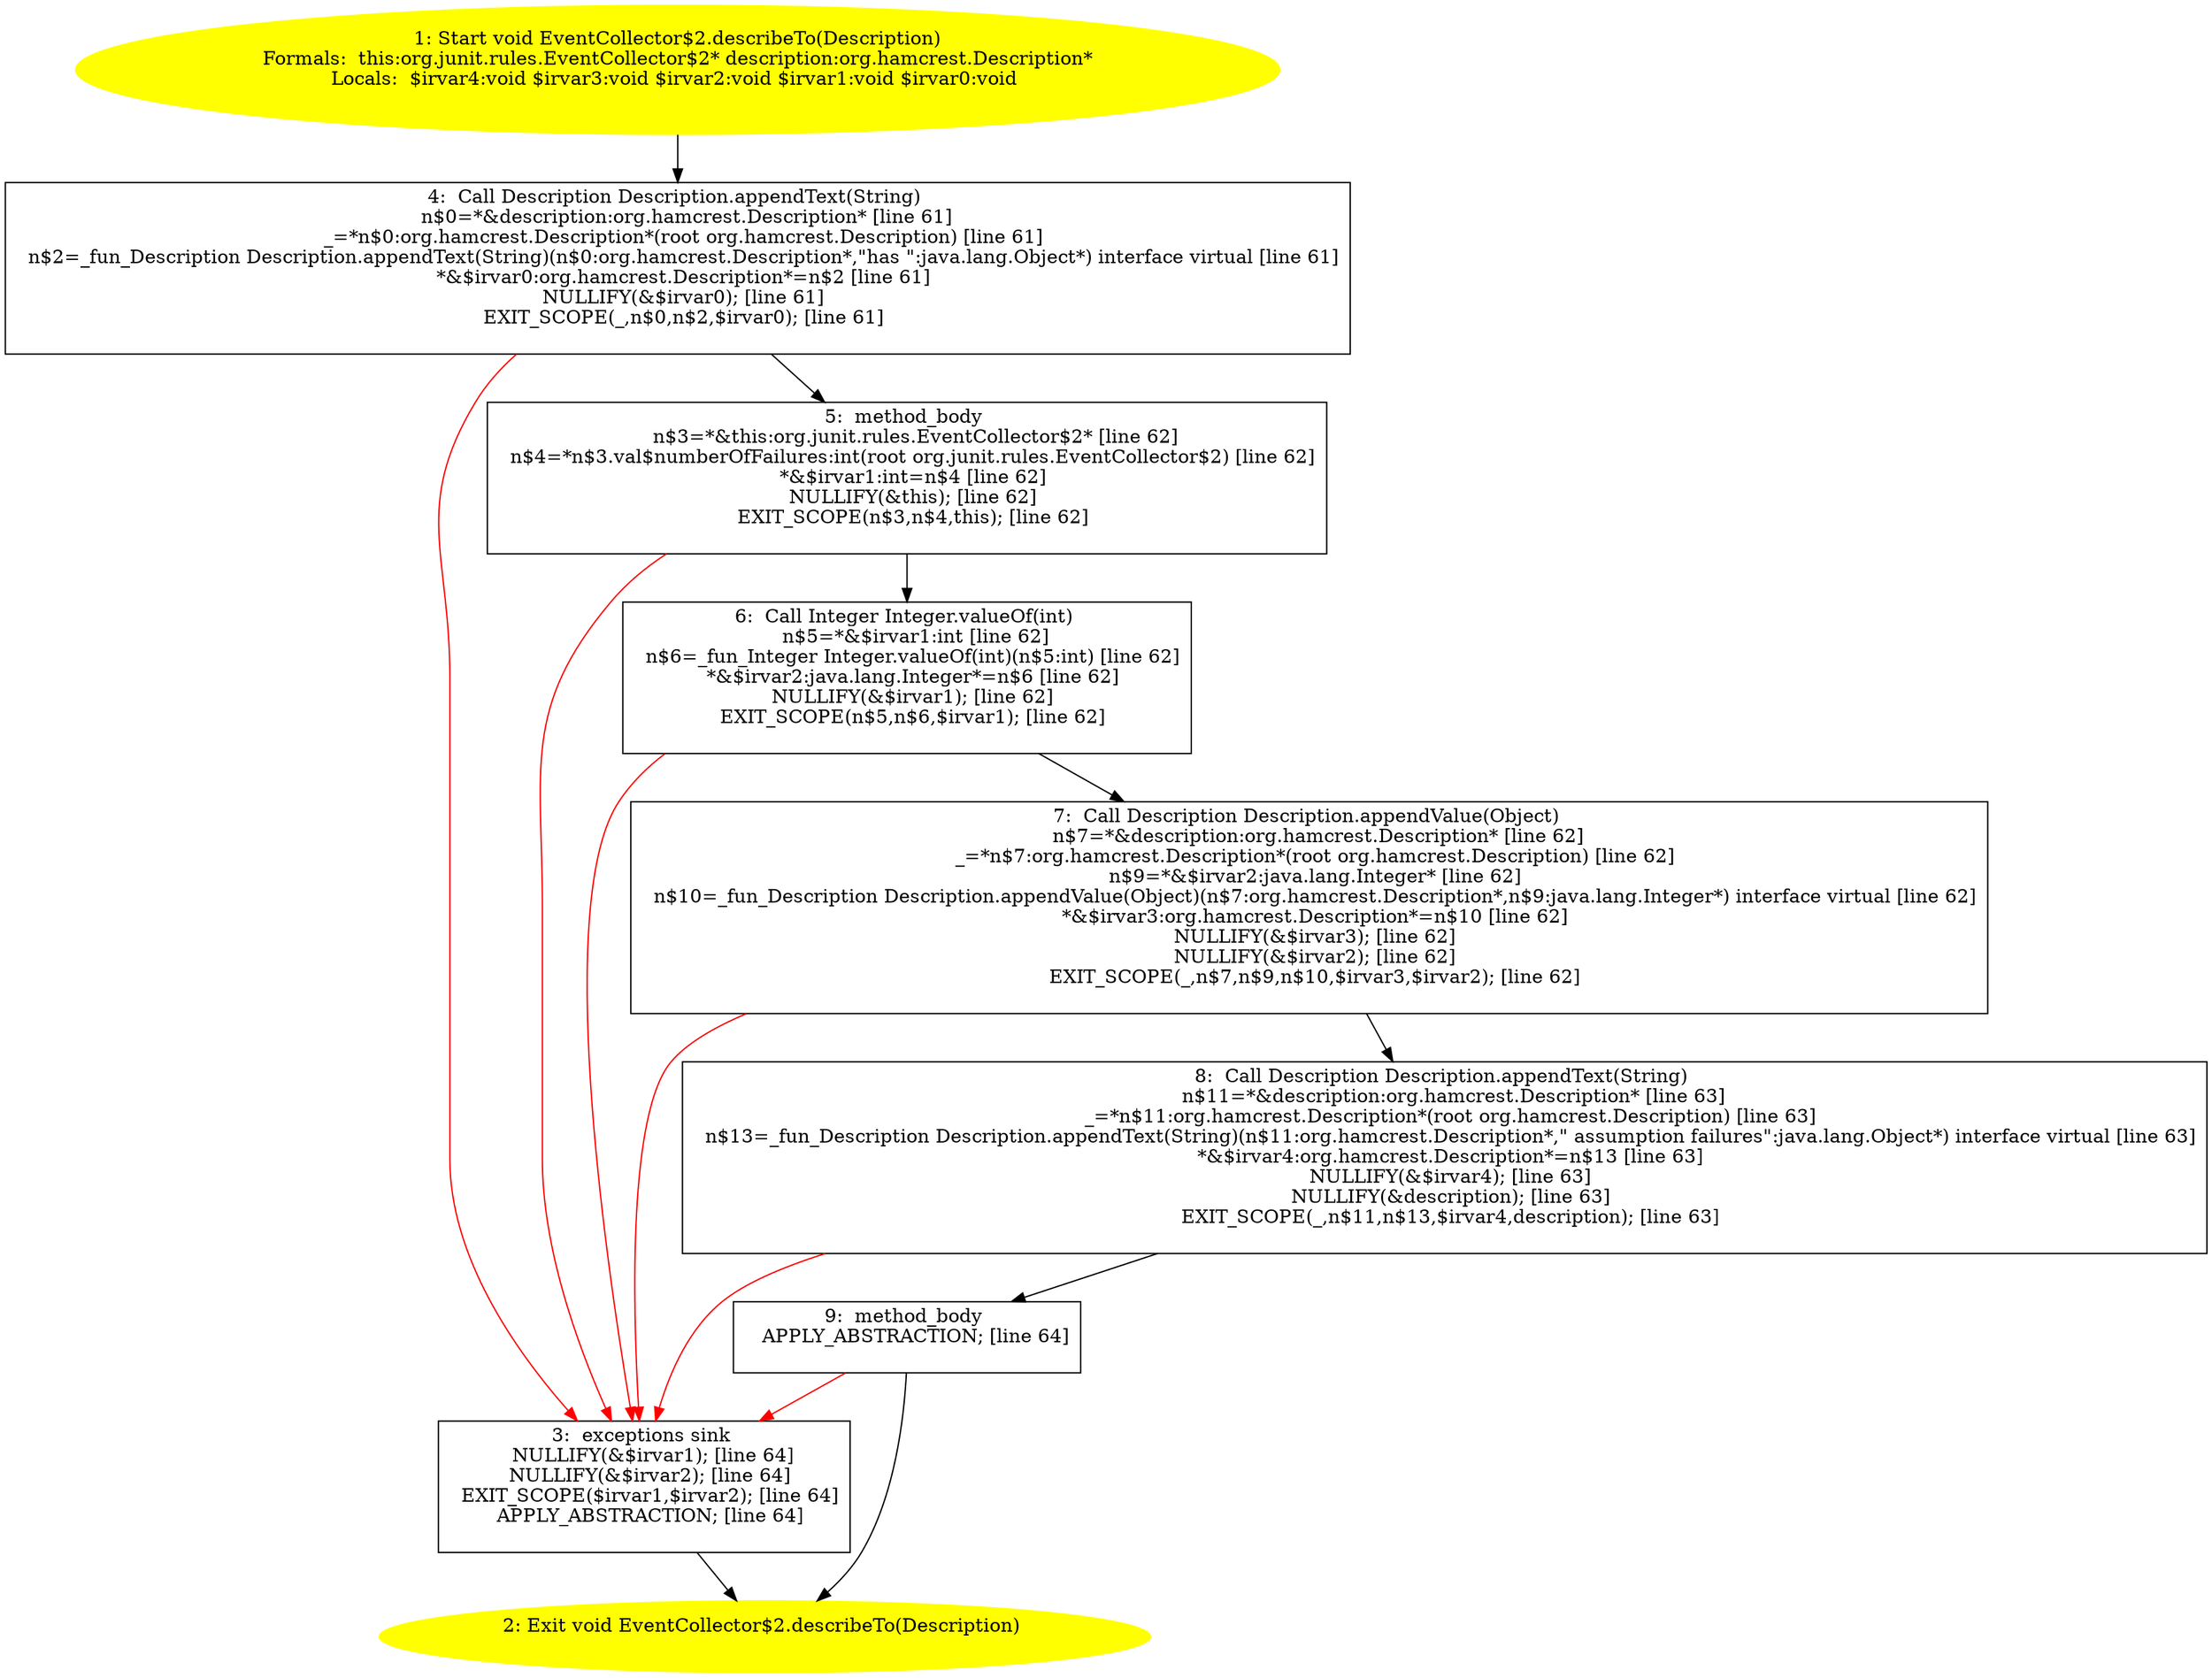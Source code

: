 /* @generated */
digraph cfg {
"org.junit.rules.EventCollector$2.describeTo(org.hamcrest.Description):void.e5a5258f6e63e72c3ff698d5c8cce613_1" [label="1: Start void EventCollector$2.describeTo(Description)\nFormals:  this:org.junit.rules.EventCollector$2* description:org.hamcrest.Description*\nLocals:  $irvar4:void $irvar3:void $irvar2:void $irvar1:void $irvar0:void \n  " color=yellow style=filled]
	

	 "org.junit.rules.EventCollector$2.describeTo(org.hamcrest.Description):void.e5a5258f6e63e72c3ff698d5c8cce613_1" -> "org.junit.rules.EventCollector$2.describeTo(org.hamcrest.Description):void.e5a5258f6e63e72c3ff698d5c8cce613_4" ;
"org.junit.rules.EventCollector$2.describeTo(org.hamcrest.Description):void.e5a5258f6e63e72c3ff698d5c8cce613_2" [label="2: Exit void EventCollector$2.describeTo(Description) \n  " color=yellow style=filled]
	

"org.junit.rules.EventCollector$2.describeTo(org.hamcrest.Description):void.e5a5258f6e63e72c3ff698d5c8cce613_3" [label="3:  exceptions sink \n   NULLIFY(&$irvar1); [line 64]\n  NULLIFY(&$irvar2); [line 64]\n  EXIT_SCOPE($irvar1,$irvar2); [line 64]\n  APPLY_ABSTRACTION; [line 64]\n " shape="box"]
	

	 "org.junit.rules.EventCollector$2.describeTo(org.hamcrest.Description):void.e5a5258f6e63e72c3ff698d5c8cce613_3" -> "org.junit.rules.EventCollector$2.describeTo(org.hamcrest.Description):void.e5a5258f6e63e72c3ff698d5c8cce613_2" ;
"org.junit.rules.EventCollector$2.describeTo(org.hamcrest.Description):void.e5a5258f6e63e72c3ff698d5c8cce613_4" [label="4:  Call Description Description.appendText(String) \n   n$0=*&description:org.hamcrest.Description* [line 61]\n  _=*n$0:org.hamcrest.Description*(root org.hamcrest.Description) [line 61]\n  n$2=_fun_Description Description.appendText(String)(n$0:org.hamcrest.Description*,\"has \":java.lang.Object*) interface virtual [line 61]\n  *&$irvar0:org.hamcrest.Description*=n$2 [line 61]\n  NULLIFY(&$irvar0); [line 61]\n  EXIT_SCOPE(_,n$0,n$2,$irvar0); [line 61]\n " shape="box"]
	

	 "org.junit.rules.EventCollector$2.describeTo(org.hamcrest.Description):void.e5a5258f6e63e72c3ff698d5c8cce613_4" -> "org.junit.rules.EventCollector$2.describeTo(org.hamcrest.Description):void.e5a5258f6e63e72c3ff698d5c8cce613_5" ;
	 "org.junit.rules.EventCollector$2.describeTo(org.hamcrest.Description):void.e5a5258f6e63e72c3ff698d5c8cce613_4" -> "org.junit.rules.EventCollector$2.describeTo(org.hamcrest.Description):void.e5a5258f6e63e72c3ff698d5c8cce613_3" [color="red" ];
"org.junit.rules.EventCollector$2.describeTo(org.hamcrest.Description):void.e5a5258f6e63e72c3ff698d5c8cce613_5" [label="5:  method_body \n   n$3=*&this:org.junit.rules.EventCollector$2* [line 62]\n  n$4=*n$3.val$numberOfFailures:int(root org.junit.rules.EventCollector$2) [line 62]\n  *&$irvar1:int=n$4 [line 62]\n  NULLIFY(&this); [line 62]\n  EXIT_SCOPE(n$3,n$4,this); [line 62]\n " shape="box"]
	

	 "org.junit.rules.EventCollector$2.describeTo(org.hamcrest.Description):void.e5a5258f6e63e72c3ff698d5c8cce613_5" -> "org.junit.rules.EventCollector$2.describeTo(org.hamcrest.Description):void.e5a5258f6e63e72c3ff698d5c8cce613_6" ;
	 "org.junit.rules.EventCollector$2.describeTo(org.hamcrest.Description):void.e5a5258f6e63e72c3ff698d5c8cce613_5" -> "org.junit.rules.EventCollector$2.describeTo(org.hamcrest.Description):void.e5a5258f6e63e72c3ff698d5c8cce613_3" [color="red" ];
"org.junit.rules.EventCollector$2.describeTo(org.hamcrest.Description):void.e5a5258f6e63e72c3ff698d5c8cce613_6" [label="6:  Call Integer Integer.valueOf(int) \n   n$5=*&$irvar1:int [line 62]\n  n$6=_fun_Integer Integer.valueOf(int)(n$5:int) [line 62]\n  *&$irvar2:java.lang.Integer*=n$6 [line 62]\n  NULLIFY(&$irvar1); [line 62]\n  EXIT_SCOPE(n$5,n$6,$irvar1); [line 62]\n " shape="box"]
	

	 "org.junit.rules.EventCollector$2.describeTo(org.hamcrest.Description):void.e5a5258f6e63e72c3ff698d5c8cce613_6" -> "org.junit.rules.EventCollector$2.describeTo(org.hamcrest.Description):void.e5a5258f6e63e72c3ff698d5c8cce613_7" ;
	 "org.junit.rules.EventCollector$2.describeTo(org.hamcrest.Description):void.e5a5258f6e63e72c3ff698d5c8cce613_6" -> "org.junit.rules.EventCollector$2.describeTo(org.hamcrest.Description):void.e5a5258f6e63e72c3ff698d5c8cce613_3" [color="red" ];
"org.junit.rules.EventCollector$2.describeTo(org.hamcrest.Description):void.e5a5258f6e63e72c3ff698d5c8cce613_7" [label="7:  Call Description Description.appendValue(Object) \n   n$7=*&description:org.hamcrest.Description* [line 62]\n  _=*n$7:org.hamcrest.Description*(root org.hamcrest.Description) [line 62]\n  n$9=*&$irvar2:java.lang.Integer* [line 62]\n  n$10=_fun_Description Description.appendValue(Object)(n$7:org.hamcrest.Description*,n$9:java.lang.Integer*) interface virtual [line 62]\n  *&$irvar3:org.hamcrest.Description*=n$10 [line 62]\n  NULLIFY(&$irvar3); [line 62]\n  NULLIFY(&$irvar2); [line 62]\n  EXIT_SCOPE(_,n$7,n$9,n$10,$irvar3,$irvar2); [line 62]\n " shape="box"]
	

	 "org.junit.rules.EventCollector$2.describeTo(org.hamcrest.Description):void.e5a5258f6e63e72c3ff698d5c8cce613_7" -> "org.junit.rules.EventCollector$2.describeTo(org.hamcrest.Description):void.e5a5258f6e63e72c3ff698d5c8cce613_8" ;
	 "org.junit.rules.EventCollector$2.describeTo(org.hamcrest.Description):void.e5a5258f6e63e72c3ff698d5c8cce613_7" -> "org.junit.rules.EventCollector$2.describeTo(org.hamcrest.Description):void.e5a5258f6e63e72c3ff698d5c8cce613_3" [color="red" ];
"org.junit.rules.EventCollector$2.describeTo(org.hamcrest.Description):void.e5a5258f6e63e72c3ff698d5c8cce613_8" [label="8:  Call Description Description.appendText(String) \n   n$11=*&description:org.hamcrest.Description* [line 63]\n  _=*n$11:org.hamcrest.Description*(root org.hamcrest.Description) [line 63]\n  n$13=_fun_Description Description.appendText(String)(n$11:org.hamcrest.Description*,\" assumption failures\":java.lang.Object*) interface virtual [line 63]\n  *&$irvar4:org.hamcrest.Description*=n$13 [line 63]\n  NULLIFY(&$irvar4); [line 63]\n  NULLIFY(&description); [line 63]\n  EXIT_SCOPE(_,n$11,n$13,$irvar4,description); [line 63]\n " shape="box"]
	

	 "org.junit.rules.EventCollector$2.describeTo(org.hamcrest.Description):void.e5a5258f6e63e72c3ff698d5c8cce613_8" -> "org.junit.rules.EventCollector$2.describeTo(org.hamcrest.Description):void.e5a5258f6e63e72c3ff698d5c8cce613_9" ;
	 "org.junit.rules.EventCollector$2.describeTo(org.hamcrest.Description):void.e5a5258f6e63e72c3ff698d5c8cce613_8" -> "org.junit.rules.EventCollector$2.describeTo(org.hamcrest.Description):void.e5a5258f6e63e72c3ff698d5c8cce613_3" [color="red" ];
"org.junit.rules.EventCollector$2.describeTo(org.hamcrest.Description):void.e5a5258f6e63e72c3ff698d5c8cce613_9" [label="9:  method_body \n   APPLY_ABSTRACTION; [line 64]\n " shape="box"]
	

	 "org.junit.rules.EventCollector$2.describeTo(org.hamcrest.Description):void.e5a5258f6e63e72c3ff698d5c8cce613_9" -> "org.junit.rules.EventCollector$2.describeTo(org.hamcrest.Description):void.e5a5258f6e63e72c3ff698d5c8cce613_2" ;
	 "org.junit.rules.EventCollector$2.describeTo(org.hamcrest.Description):void.e5a5258f6e63e72c3ff698d5c8cce613_9" -> "org.junit.rules.EventCollector$2.describeTo(org.hamcrest.Description):void.e5a5258f6e63e72c3ff698d5c8cce613_3" [color="red" ];
}
